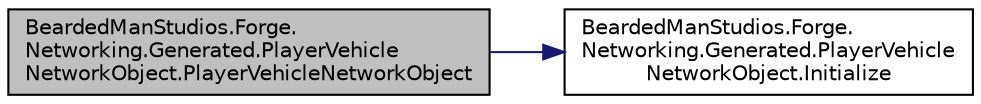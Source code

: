 digraph "BeardedManStudios.Forge.Networking.Generated.PlayerVehicleNetworkObject.PlayerVehicleNetworkObject"
{
 // LATEX_PDF_SIZE
  edge [fontname="Helvetica",fontsize="10",labelfontname="Helvetica",labelfontsize="10"];
  node [fontname="Helvetica",fontsize="10",shape=record];
  rankdir="LR";
  Node0 [label="BeardedManStudios.Forge.\lNetworking.Generated.PlayerVehicle\lNetworkObject.PlayerVehicleNetworkObject",height=0.2,width=0.4,color="black", fillcolor="grey75", style="filled", fontcolor="black",tooltip=" "];
  Node0 -> Node1 [color="midnightblue",fontsize="10",style="solid",fontname="Helvetica"];
  Node1 [label="BeardedManStudios.Forge.\lNetworking.Generated.PlayerVehicle\lNetworkObject.Initialize",height=0.2,width=0.4,color="black", fillcolor="white", style="filled",URL="$class_bearded_man_studios_1_1_forge_1_1_networking_1_1_generated_1_1_player_vehicle_network_object.html#a23ad8c0ff416189a309395313a2da47e",tooltip=" "];
}
